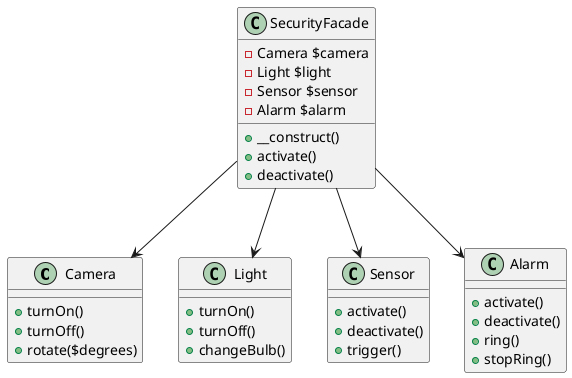 @startuml
class Camera {
    + turnOn()
    + turnOff()
    + rotate($degrees)
}

class Light {
    + turnOn()
    + turnOff()
    + changeBulb()
}

class Sensor {
    + activate()
    + deactivate()
    + trigger()
}

class Alarm {
    + activate()
    + deactivate()
    + ring()
    + stopRing()
}

class SecurityFacade {
    - Camera $camera
    - Light $light
    - Sensor $sensor
    - Alarm $alarm
    + __construct()
    + activate()
    + deactivate()
}

SecurityFacade --> Camera
SecurityFacade --> Light
SecurityFacade --> Sensor
SecurityFacade --> Alarm
@enduml